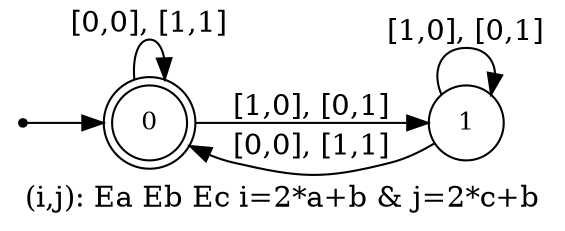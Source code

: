 digraph G {
label = "(i,j): Ea Eb Ec i=2*a+b & j=2*c+b";
rankdir = LR;
node [shape = doublecircle, label="0", fontsize=12]0;
node [shape = circle, label="1", fontsize=12]1;
node [shape = point ]; qi
qi -> 0;
0 -> 0[ label = "[0,0], [1,1]"];
0 -> 1[ label = "[1,0], [0,1]"];
1 -> 0[ label = "[0,0], [1,1]"];
1 -> 1[ label = "[1,0], [0,1]"];
}
